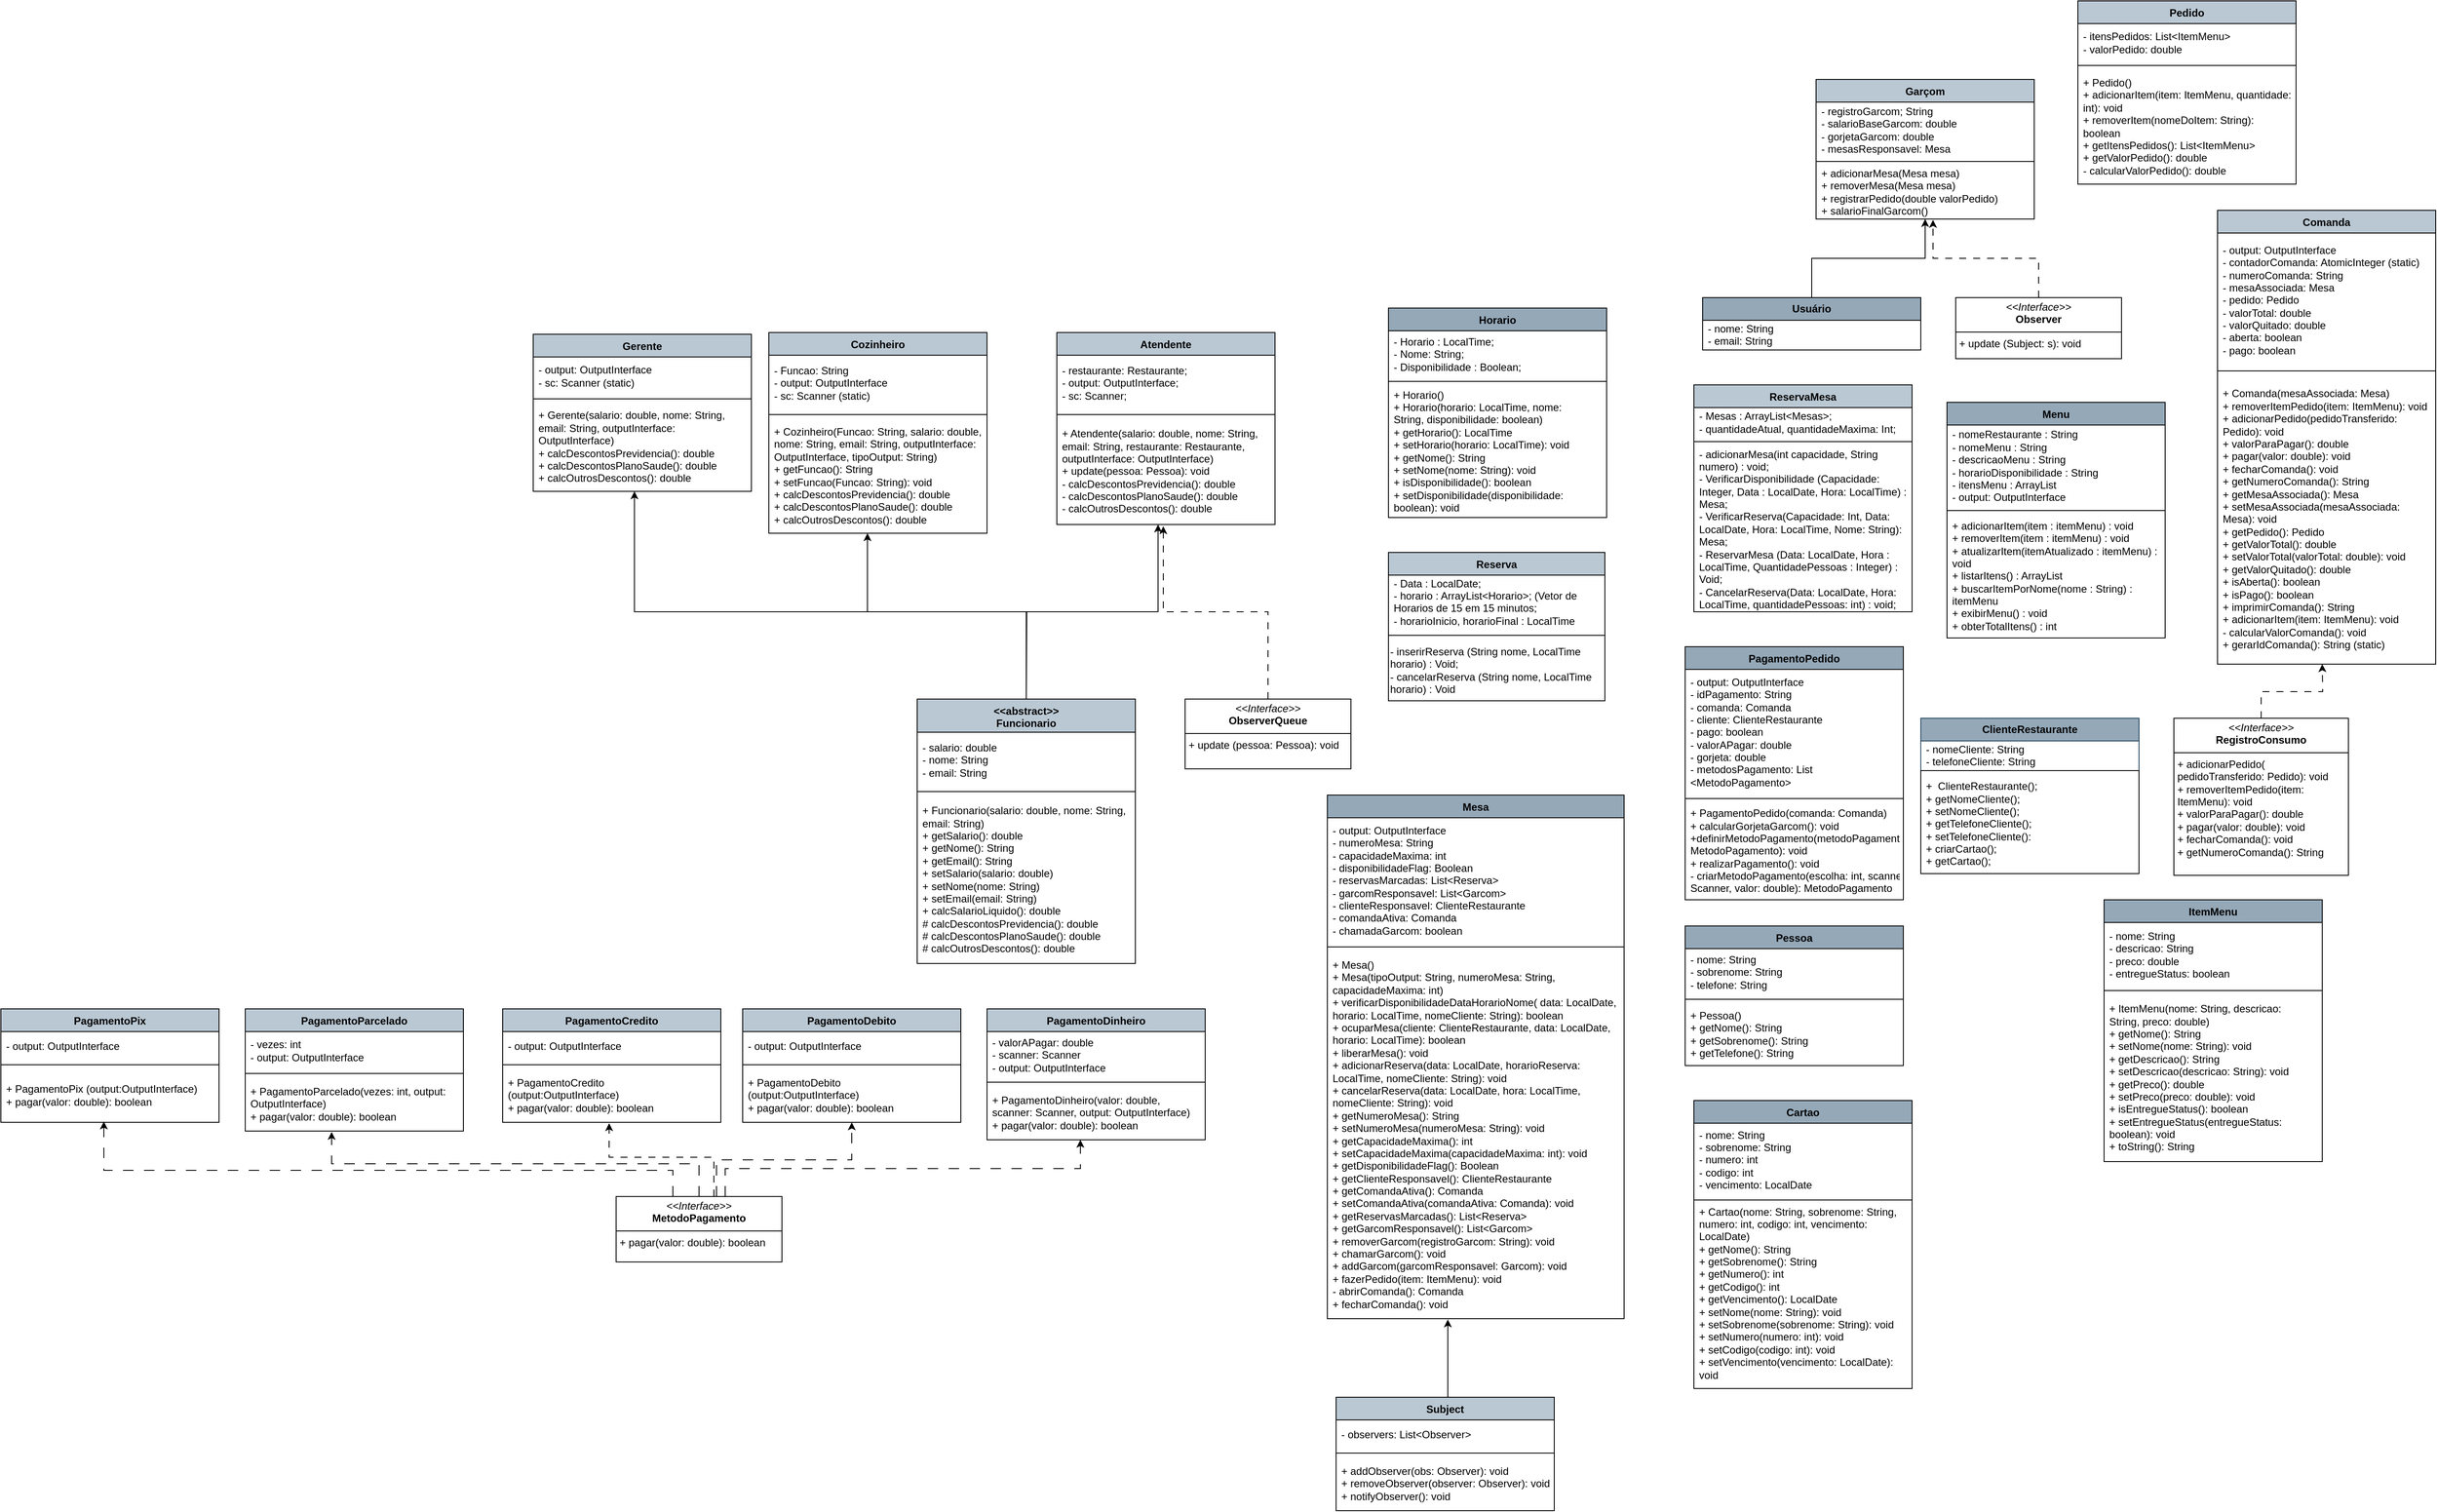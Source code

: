 <mxfile version="24.8.3">
  <diagram name="Página-1" id="UMzBXDggHSwoHHbEA_F-">
    <mxGraphModel dx="4502" dy="1913" grid="1" gridSize="10" guides="1" tooltips="1" connect="1" arrows="1" fold="1" page="1" pageScale="1" pageWidth="827" pageHeight="1169" math="0" shadow="0">
      <root>
        <mxCell id="0" />
        <mxCell id="1" parent="0" />
        <mxCell id="Xi8M5J_qFJPJecMSVVCh-1" value="&lt;b&gt;ClienteRestaurante&lt;/b&gt;" style="swimlane;fontStyle=0;childLayout=stackLayout;horizontal=1;startSize=26;fillColor=#94A8B8;horizontalStack=0;resizeParent=1;resizeParentMax=0;resizeLast=0;collapsible=1;marginBottom=0;whiteSpace=wrap;html=1;strokeColor=#23445d;verticalAlign=middle;" parent="1" vertex="1">
          <mxGeometry x="-660" y="-38" width="250" height="60" as="geometry" />
        </mxCell>
        <mxCell id="Xi8M5J_qFJPJecMSVVCh-2" value="- nomeCliente: String&lt;div&gt;- telefoneCliente: String&lt;br&gt;&lt;div&gt;&lt;br&gt;&lt;/div&gt;&lt;/div&gt;" style="text;strokeColor=none;fillColor=none;align=left;verticalAlign=middle;spacingLeft=4;spacingRight=4;overflow=hidden;rotatable=0;points=[[0,0.5],[1,0.5]];portConstraint=eastwest;whiteSpace=wrap;html=1;" parent="Xi8M5J_qFJPJecMSVVCh-1" vertex="1">
          <mxGeometry y="26" width="250" height="34" as="geometry" />
        </mxCell>
        <mxCell id="Xi8M5J_qFJPJecMSVVCh-4" value="&lt;div&gt;&lt;br&gt;&lt;/div&gt;" style="text;strokeColor=default;fillColor=none;align=left;verticalAlign=top;spacingLeft=4;spacingRight=4;overflow=hidden;rotatable=0;points=[[0,0.5],[1,0.5]];portConstraint=eastwest;whiteSpace=wrap;html=1;" parent="1" vertex="1">
          <mxGeometry x="-660" y="22" width="250" height="118" as="geometry" />
        </mxCell>
        <mxCell id="Xi8M5J_qFJPJecMSVVCh-9" value="&lt;div&gt;+&amp;nbsp; ClienteRestaurante();&lt;/div&gt;&lt;div&gt;+ getNomeCliente();&lt;br&gt;&lt;/div&gt;&lt;div&gt;+ setNomeCliente();&lt;br&gt;&lt;/div&gt;&lt;div&gt;+ getTelefoneCliente();&lt;br&gt;&lt;/div&gt;&lt;div&gt;+ setTelefoneCliente():&lt;div&gt;+ criarCartao();&lt;/div&gt;&lt;/div&gt;&lt;div&gt;+ getCartao();&lt;/div&gt;" style="text;strokeColor=none;fillColor=none;align=left;verticalAlign=middle;spacingLeft=4;spacingRight=4;overflow=hidden;rotatable=0;points=[[0,0.5],[1,0.5]];portConstraint=eastwest;whiteSpace=wrap;html=1;" parent="1" vertex="1">
          <mxGeometry x="-660" y="26" width="250" height="114" as="geometry" />
        </mxCell>
        <mxCell id="sDyU43Bn7JAy6TUhjJ2v-19" value="Reserva" style="swimlane;fontStyle=1;align=center;verticalAlign=top;childLayout=stackLayout;horizontal=1;startSize=26;horizontalStack=0;resizeParent=1;resizeParentMax=0;resizeLast=0;collapsible=1;marginBottom=0;whiteSpace=wrap;html=1;fillColor=#BAC8D3;" parent="1" vertex="1">
          <mxGeometry x="-1270" y="-228" width="248" height="170" as="geometry" />
        </mxCell>
        <mxCell id="sDyU43Bn7JAy6TUhjJ2v-20" value="- Data : LocalDate;&lt;div&gt;- horario : ArrayList&amp;lt;Horario&amp;gt;; (Vetor de Horarios de 15 em 15 minutos;&lt;/div&gt;&lt;div&gt;- horarioInicio, horarioFinal : LocalTime&lt;/div&gt;&lt;div&gt;&lt;br&gt;&lt;/div&gt;&lt;div&gt;&lt;br&gt;&lt;/div&gt;" style="text;strokeColor=none;fillColor=none;align=left;verticalAlign=middle;spacingLeft=4;spacingRight=4;overflow=hidden;rotatable=0;points=[[0,0.5],[1,0.5]];portConstraint=eastwest;whiteSpace=wrap;html=1;" parent="sDyU43Bn7JAy6TUhjJ2v-19" vertex="1">
          <mxGeometry y="26" width="248" height="64" as="geometry" />
        </mxCell>
        <mxCell id="sDyU43Bn7JAy6TUhjJ2v-21" value="" style="line;strokeWidth=1;fillColor=none;align=left;verticalAlign=middle;spacingTop=-1;spacingLeft=3;spacingRight=3;rotatable=0;labelPosition=right;points=[];portConstraint=eastwest;strokeColor=inherit;" parent="sDyU43Bn7JAy6TUhjJ2v-19" vertex="1">
          <mxGeometry y="90" width="248" height="10" as="geometry" />
        </mxCell>
        <mxCell id="sDyU43Bn7JAy6TUhjJ2v-22" value="- inserirReserva (String nome,&amp;nbsp;&lt;span style=&quot;background-color: initial;&quot;&gt;LocalTime&lt;/span&gt;&lt;div&gt;&lt;span style=&quot;background-color: initial;&quot;&gt;horario) : Void;&lt;/span&gt;&lt;div&gt;&lt;div&gt;- cancelarReserva (String nome, LocalTime&lt;/div&gt;&lt;div&gt;horario) : Void&lt;/div&gt;&lt;/div&gt;&lt;/div&gt;" style="text;html=1;align=left;verticalAlign=middle;resizable=0;points=[];autosize=1;strokeColor=none;fillColor=none;" parent="sDyU43Bn7JAy6TUhjJ2v-19" vertex="1">
          <mxGeometry y="100" width="248" height="70" as="geometry" />
        </mxCell>
        <mxCell id="sDyU43Bn7JAy6TUhjJ2v-25" value="ReservaMesa" style="swimlane;fontStyle=1;align=center;verticalAlign=top;childLayout=stackLayout;horizontal=1;startSize=26;horizontalStack=0;resizeParent=1;resizeParentMax=0;resizeLast=0;collapsible=1;marginBottom=0;whiteSpace=wrap;html=1;fillColor=#BAC8D3;" parent="1" vertex="1">
          <mxGeometry x="-920" y="-420" width="250" height="260" as="geometry" />
        </mxCell>
        <mxCell id="sDyU43Bn7JAy6TUhjJ2v-26" value="- Mesas : ArrayList&amp;lt;Mesas&amp;gt;;&lt;div&gt;- quantidadeAtual, quantidadeMaxima: Int;&lt;/div&gt;" style="text;strokeColor=none;fillColor=none;align=left;verticalAlign=middle;spacingLeft=4;spacingRight=4;overflow=hidden;rotatable=0;points=[[0,0.5],[1,0.5]];portConstraint=eastwest;whiteSpace=wrap;html=1;spacing=2;" parent="sDyU43Bn7JAy6TUhjJ2v-25" vertex="1">
          <mxGeometry y="26" width="250" height="34" as="geometry" />
        </mxCell>
        <mxCell id="sDyU43Bn7JAy6TUhjJ2v-27" value="" style="line;strokeWidth=1;fillColor=none;align=left;verticalAlign=middle;spacingTop=-1;spacingLeft=3;spacingRight=3;rotatable=0;labelPosition=right;points=[];portConstraint=eastwest;strokeColor=inherit;" parent="sDyU43Bn7JAy6TUhjJ2v-25" vertex="1">
          <mxGeometry y="60" width="250" height="10" as="geometry" />
        </mxCell>
        <mxCell id="sDyU43Bn7JAy6TUhjJ2v-28" value="&lt;div&gt;- adicionarMesa(int capacidade, String numero) : void;&lt;/div&gt;- VerificarDisponibilidade (Capacidade: Integer, Data : LocalDate, Hora: LocalTime) : Mesa;&lt;div&gt;- VerificarReserva(Capacidade: Int, Data: LocalDate, Hora: LocalTime, Nome: String): Mesa;&amp;nbsp;&lt;div&gt;- ReservarMesa (Data: LocalDate, Hora : LocalTime, QuantidadePessoas : Integer) : Void;&lt;/div&gt;&lt;div&gt;- CancelarReserva(Data: LocalDate, Hora: LocalTime, quantidadePessoas: int) : void;&lt;/div&gt;&lt;/div&gt;" style="text;strokeColor=none;fillColor=none;align=left;verticalAlign=middle;spacingLeft=4;spacingRight=4;overflow=hidden;rotatable=0;points=[[0,0.5],[1,0.5]];portConstraint=eastwest;whiteSpace=wrap;html=1;" parent="sDyU43Bn7JAy6TUhjJ2v-25" vertex="1">
          <mxGeometry y="70" width="250" height="190" as="geometry" />
        </mxCell>
        <mxCell id="sDyU43Bn7JAy6TUhjJ2v-43" value="Menu" style="swimlane;fontStyle=1;align=center;verticalAlign=top;childLayout=stackLayout;horizontal=1;startSize=26;horizontalStack=0;resizeParent=1;resizeParentMax=0;resizeLast=0;collapsible=1;marginBottom=0;whiteSpace=wrap;html=1;fillColor=#94A8B8;" parent="1" vertex="1">
          <mxGeometry x="-630" y="-400" width="250" height="270" as="geometry" />
        </mxCell>
        <mxCell id="sDyU43Bn7JAy6TUhjJ2v-44" value="&lt;span style=&quot;background-color: initial;&quot;&gt;- nomeRestaurante : String&lt;/span&gt;&lt;br&gt;&lt;span style=&quot;background-color: initial;&quot;&gt;- nomeMenu : String&lt;/span&gt;&lt;br&gt;&lt;span style=&quot;background-color: initial;&quot;&gt;- descricaoMenu : String&lt;/span&gt;&lt;br&gt;&lt;span style=&quot;background-color: initial;&quot;&gt;- horarioDisponibilidade : String&lt;/span&gt;&lt;br&gt;&lt;span style=&quot;background-color: initial;&quot;&gt;- itensMenu : ArrayList&lt;/span&gt;&lt;div&gt;- output: OutputInterface&lt;span style=&quot;background-color: initial;&quot;&gt;&lt;br&gt;&lt;/span&gt;&lt;/div&gt;" style="text;strokeColor=none;fillColor=none;align=left;verticalAlign=middle;spacingLeft=4;spacingRight=4;overflow=hidden;rotatable=0;points=[[0,0.5],[1,0.5]];portConstraint=eastwest;whiteSpace=wrap;html=1;" parent="sDyU43Bn7JAy6TUhjJ2v-43" vertex="1">
          <mxGeometry y="26" width="250" height="94" as="geometry" />
        </mxCell>
        <mxCell id="sDyU43Bn7JAy6TUhjJ2v-45" value="" style="line;strokeWidth=1;fillColor=none;align=left;verticalAlign=middle;spacingTop=-1;spacingLeft=3;spacingRight=3;rotatable=0;labelPosition=right;points=[];portConstraint=eastwest;strokeColor=inherit;" parent="sDyU43Bn7JAy6TUhjJ2v-43" vertex="1">
          <mxGeometry y="120" width="250" height="8" as="geometry" />
        </mxCell>
        <mxCell id="sDyU43Bn7JAy6TUhjJ2v-46" value="&lt;span style=&quot;background-color: initial;&quot;&gt;+ adicionarItem(item : itemMenu) : void&lt;/span&gt;&lt;br&gt;&lt;span style=&quot;background-color: initial;&quot;&gt;+ removerItem(item : itemMenu) : void&lt;/span&gt;&lt;br&gt;&lt;span style=&quot;background-color: initial;&quot;&gt;+ atualizarItem(itemAtualizado : itemMenu) : void&lt;/span&gt;&lt;br&gt;&lt;span style=&quot;background-color: initial;&quot;&gt;+ listarItens() : ArrayList&lt;/span&gt;&lt;br&gt;&lt;span style=&quot;background-color: initial;&quot;&gt;+ buscarItemPorNome(nome : String) : itemMenu&lt;/span&gt;&lt;br&gt;&lt;span style=&quot;background-color: initial;&quot;&gt;+ exibirMenu() : void&lt;/span&gt;&lt;br&gt;&lt;span style=&quot;background-color: initial;&quot;&gt;+ obterTotalItens() : int&lt;/span&gt;" style="text;strokeColor=none;fillColor=none;align=left;verticalAlign=middle;spacingLeft=4;spacingRight=4;overflow=hidden;rotatable=0;points=[[0,0.5],[1,0.5]];portConstraint=eastwest;whiteSpace=wrap;html=1;" parent="sDyU43Bn7JAy6TUhjJ2v-43" vertex="1">
          <mxGeometry y="128" width="250" height="142" as="geometry" />
        </mxCell>
        <mxCell id="qIvR3Oaw_2R9D5JtV2b--1" value="Atendente" style="swimlane;fontStyle=1;align=center;verticalAlign=top;childLayout=stackLayout;horizontal=1;startSize=26;horizontalStack=0;resizeParent=1;resizeParentMax=0;resizeLast=0;collapsible=1;marginBottom=0;whiteSpace=wrap;html=1;fillColor=#BAC8D3;" vertex="1" parent="1">
          <mxGeometry x="-1650" y="-480" width="250" height="220" as="geometry" />
        </mxCell>
        <mxCell id="qIvR3Oaw_2R9D5JtV2b--2" value="- restaurante: Restaurante;&lt;div&gt;&lt;span style=&quot;background-color: initial;&quot;&gt;- output: OutputInterface;&lt;/span&gt;&lt;/div&gt;&lt;div&gt;&lt;span style=&quot;background-color: initial;&quot;&gt;- sc: Scanner;&lt;/span&gt;&lt;/div&gt;" style="text;strokeColor=none;fillColor=none;align=left;verticalAlign=middle;spacingLeft=4;spacingRight=4;overflow=hidden;rotatable=0;points=[[0,0.5],[1,0.5]];portConstraint=eastwest;whiteSpace=wrap;html=1;" vertex="1" parent="qIvR3Oaw_2R9D5JtV2b--1">
          <mxGeometry y="26" width="250" height="64" as="geometry" />
        </mxCell>
        <mxCell id="qIvR3Oaw_2R9D5JtV2b--3" value="" style="line;strokeWidth=1;fillColor=none;align=left;verticalAlign=middle;spacingTop=-1;spacingLeft=3;spacingRight=3;rotatable=0;labelPosition=right;points=[];portConstraint=eastwest;strokeColor=inherit;" vertex="1" parent="qIvR3Oaw_2R9D5JtV2b--1">
          <mxGeometry y="90" width="250" height="8" as="geometry" />
        </mxCell>
        <mxCell id="qIvR3Oaw_2R9D5JtV2b--4" value="+ Atendente(salario: double,&amp;nbsp;nome: String, email: String,&amp;nbsp;restaurante: Restaurante, outputInterface:&amp;nbsp;OutputInterface)&amp;nbsp;&lt;br&gt;+ update(pessoa: Pessoa): void&amp;nbsp;&lt;div&gt;- calcDescontosPrevidencia():&amp;nbsp;double&amp;nbsp;&lt;/div&gt;&lt;div&gt;- calcDescontosPlanoSaude():&amp;nbsp;double&amp;nbsp;&lt;br&gt;- calcOutrosDescontos():&amp;nbsp;double&amp;nbsp; &amp;nbsp; &amp;nbsp; &amp;nbsp; &amp;nbsp;&amp;nbsp;&lt;/div&gt;" style="text;strokeColor=none;fillColor=none;align=left;verticalAlign=middle;spacingLeft=4;spacingRight=4;overflow=hidden;rotatable=0;points=[[0,0.5],[1,0.5]];portConstraint=eastwest;whiteSpace=wrap;html=1;" vertex="1" parent="qIvR3Oaw_2R9D5JtV2b--1">
          <mxGeometry y="98" width="250" height="122" as="geometry" />
        </mxCell>
        <mxCell id="qIvR3Oaw_2R9D5JtV2b--5" value="&lt;p style=&quot;margin:0px;margin-top:4px;text-align:center;&quot;&gt;&lt;i&gt;&amp;lt;&amp;lt;Interface&amp;gt;&amp;gt;&lt;/i&gt;&lt;br&gt;&lt;b&gt;ObserverQueue&lt;/b&gt;&lt;/p&gt;&lt;hr size=&quot;1&quot; style=&quot;border-style:solid;&quot;&gt;&lt;p style=&quot;margin:0px;margin-left:4px;&quot;&gt;+ update (pessoa: Pessoa): void&lt;br&gt;&lt;/p&gt;" style="verticalAlign=top;align=left;overflow=fill;html=1;whiteSpace=wrap;" vertex="1" parent="1">
          <mxGeometry x="-1503" y="-60" width="190" height="80" as="geometry" />
        </mxCell>
        <mxCell id="qIvR3Oaw_2R9D5JtV2b--6" style="edgeStyle=orthogonalEdgeStyle;rounded=0;orthogonalLoop=1;jettySize=auto;html=1;entryX=0.464;entryY=1;entryDx=0;entryDy=0;entryPerimeter=0;" edge="1" parent="1" target="qIvR3Oaw_2R9D5JtV2b--4">
          <mxGeometry relative="1" as="geometry">
            <mxPoint x="-1685" y="-60" as="sourcePoint" />
          </mxGeometry>
        </mxCell>
        <mxCell id="qIvR3Oaw_2R9D5JtV2b--7" style="edgeStyle=orthogonalEdgeStyle;rounded=0;orthogonalLoop=1;jettySize=auto;html=1;entryX=0.488;entryY=1.016;entryDx=0;entryDy=0;entryPerimeter=0;dashed=1;dashPattern=8 8;" edge="1" parent="1" source="qIvR3Oaw_2R9D5JtV2b--5" target="qIvR3Oaw_2R9D5JtV2b--4">
          <mxGeometry relative="1" as="geometry">
            <Array as="points">
              <mxPoint x="-1408" y="-160" />
              <mxPoint x="-1528" y="-160" />
            </Array>
          </mxGeometry>
        </mxCell>
        <mxCell id="qIvR3Oaw_2R9D5JtV2b--8" value="&amp;lt;&amp;lt;abstract&amp;gt;&amp;gt;&lt;div&gt;Funcionario&lt;/div&gt;" style="swimlane;fontStyle=1;align=center;verticalAlign=top;childLayout=stackLayout;horizontal=1;startSize=38;horizontalStack=0;resizeParent=1;resizeParentMax=0;resizeLast=0;collapsible=1;marginBottom=0;whiteSpace=wrap;html=1;fillColor=#BAC8D3;" vertex="1" parent="1">
          <mxGeometry x="-1810" y="-60" width="250" height="303" as="geometry" />
        </mxCell>
        <mxCell id="qIvR3Oaw_2R9D5JtV2b--9" value="- salario: double&lt;div&gt;- nome: String&amp;nbsp;&lt;/div&gt;&lt;div&gt;- email: String&amp;nbsp; &amp;nbsp;&lt;br&gt;&lt;/div&gt;" style="text;strokeColor=none;fillColor=none;align=left;verticalAlign=middle;spacingLeft=4;spacingRight=4;overflow=hidden;rotatable=0;points=[[0,0.5],[1,0.5]];portConstraint=eastwest;whiteSpace=wrap;html=1;" vertex="1" parent="qIvR3Oaw_2R9D5JtV2b--8">
          <mxGeometry y="38" width="250" height="64" as="geometry" />
        </mxCell>
        <mxCell id="qIvR3Oaw_2R9D5JtV2b--10" value="" style="line;strokeWidth=1;fillColor=none;align=left;verticalAlign=middle;spacingTop=-1;spacingLeft=3;spacingRight=3;rotatable=0;labelPosition=right;points=[];portConstraint=eastwest;strokeColor=inherit;" vertex="1" parent="qIvR3Oaw_2R9D5JtV2b--8">
          <mxGeometry y="102" width="250" height="8" as="geometry" />
        </mxCell>
        <mxCell id="qIvR3Oaw_2R9D5JtV2b--11" value="&lt;div&gt;+ Funcionario(salario: double, nome: String, email: String)&lt;/div&gt;&lt;div&gt;+ getSalario(): double&amp;nbsp;&lt;/div&gt;&lt;div&gt;+ getNome(): String&amp;nbsp;&lt;/div&gt;&lt;div&gt;+ getEmail(): String&amp;nbsp;&lt;/div&gt;&lt;div&gt;+ setSalario(salario: double)&amp;nbsp;&lt;/div&gt;&lt;div&gt;+ setNome(nome: String)&amp;nbsp;&lt;/div&gt;&lt;div&gt;+ setEmail(email: String)&amp;nbsp;&lt;/div&gt;&lt;div&gt;+ calcSalarioLiquido(): double&amp;nbsp;&lt;/div&gt;&lt;div&gt;# calcDescontosPrevidencia():&amp;nbsp;double&amp;nbsp;&lt;/div&gt;&lt;div&gt;# calcDescontosPlanoSaude():&amp;nbsp;double&amp;nbsp;&lt;/div&gt;&lt;div&gt;# calcOutrosDescontos():&amp;nbsp;double&amp;nbsp;&amp;nbsp; &amp;nbsp;&amp;nbsp;&lt;/div&gt;" style="text;strokeColor=none;fillColor=none;align=left;verticalAlign=middle;spacingLeft=4;spacingRight=4;overflow=hidden;rotatable=0;points=[[0,0.5],[1,0.5]];portConstraint=eastwest;whiteSpace=wrap;html=1;" vertex="1" parent="qIvR3Oaw_2R9D5JtV2b--8">
          <mxGeometry y="110" width="250" height="193" as="geometry" />
        </mxCell>
        <mxCell id="qIvR3Oaw_2R9D5JtV2b--12" value="Comanda" style="swimlane;fontStyle=1;align=center;verticalAlign=top;childLayout=stackLayout;horizontal=1;startSize=26;horizontalStack=0;resizeParent=1;resizeParentMax=0;resizeLast=0;collapsible=1;marginBottom=0;whiteSpace=wrap;html=1;fillColor=#BAC8D3;" vertex="1" parent="1">
          <mxGeometry x="-320" y="-620" width="250" height="520" as="geometry" />
        </mxCell>
        <mxCell id="qIvR3Oaw_2R9D5JtV2b--13" value="- output: OutputInterface&amp;nbsp;&lt;br&gt;- contadorComanda: AtomicInteger (static)&amp;nbsp;&lt;br&gt;- numeroComanda: String&amp;nbsp;&lt;br&gt;- mesaAssociada: Mesa&amp;nbsp;&lt;br&gt;- pedido: Pedido&amp;nbsp;&lt;br&gt;- valorTotal: double&amp;nbsp;&lt;br&gt;- valorQuitado: double&amp;nbsp;&lt;br&gt;- aberta: boolean&amp;nbsp;&lt;br&gt;- pago: boolean&amp;nbsp;&amp;nbsp;" style="text;strokeColor=none;fillColor=none;align=left;verticalAlign=middle;spacingLeft=4;spacingRight=4;overflow=hidden;rotatable=0;points=[[0,0.5],[1,0.5]];portConstraint=eastwest;whiteSpace=wrap;html=1;" vertex="1" parent="qIvR3Oaw_2R9D5JtV2b--12">
          <mxGeometry y="26" width="250" height="154" as="geometry" />
        </mxCell>
        <mxCell id="qIvR3Oaw_2R9D5JtV2b--14" value="" style="line;strokeWidth=1;fillColor=none;align=left;verticalAlign=middle;spacingTop=-1;spacingLeft=3;spacingRight=3;rotatable=0;labelPosition=right;points=[];portConstraint=eastwest;strokeColor=inherit;" vertex="1" parent="qIvR3Oaw_2R9D5JtV2b--12">
          <mxGeometry y="180" width="250" height="8" as="geometry" />
        </mxCell>
        <mxCell id="qIvR3Oaw_2R9D5JtV2b--15" value="+ Comanda(mesaAssociada: Mesa)&amp;nbsp;&lt;br&gt;+ removerItemPedido(item: ItemMenu): void&amp;nbsp;&lt;br&gt;+ adicionarPedido(pedidoTransferido: Pedido): void&amp;nbsp;&lt;div&gt;+ valorParaPagar(): double&amp;nbsp;&lt;br&gt;+ pagar(valor: double): void&amp;nbsp;&lt;br&gt;+ fecharComanda(): void&amp;nbsp;&lt;br&gt;+ getNumeroComanda(): String&amp;nbsp;&lt;br&gt;+ getMesaAssociada(): Mesa&amp;nbsp;&lt;br&gt;+ setMesaAssociada(mesaAssociada: Mesa): void&lt;br&gt;+ getPedido(): Pedido&amp;nbsp;&lt;br&gt;+ getValorTotal(): double&amp;nbsp;&lt;br&gt;+ setValorTotal(valorTotal: double): void&amp;nbsp;&lt;br&gt;+ getValorQuitado(): double&amp;nbsp;&lt;br&gt;+ isAberta(): boolean&amp;nbsp;&lt;br&gt;+ isPago(): boolean&amp;nbsp;&lt;br&gt;+ imprimirComanda(): String&amp;nbsp;&lt;br&gt;+ adicionarItem(item: ItemMenu): void&amp;nbsp;&lt;br&gt;- calcularValorComanda(): void&amp;nbsp;&lt;br&gt;+ gerarIdComanda(): String (static)&amp;nbsp;&amp;nbsp;&lt;span style=&quot;background-color: initial;&quot;&gt;&amp;nbsp; &amp;nbsp; &amp;nbsp; &amp;nbsp; &amp;nbsp;&amp;nbsp;&lt;/span&gt;&lt;/div&gt;" style="text;strokeColor=none;fillColor=none;align=left;verticalAlign=middle;spacingLeft=4;spacingRight=4;overflow=hidden;rotatable=0;points=[[0,0.5],[1,0.5]];portConstraint=eastwest;whiteSpace=wrap;html=1;" vertex="1" parent="qIvR3Oaw_2R9D5JtV2b--12">
          <mxGeometry y="188" width="250" height="332" as="geometry" />
        </mxCell>
        <mxCell id="qIvR3Oaw_2R9D5JtV2b--16" style="edgeStyle=orthogonalEdgeStyle;rounded=0;orthogonalLoop=1;jettySize=auto;html=1;entryX=0.488;entryY=1.016;entryDx=0;entryDy=0;entryPerimeter=0;dashed=1;dashPattern=8 8;" edge="1" parent="1" source="qIvR3Oaw_2R9D5JtV2b--17">
          <mxGeometry relative="1" as="geometry">
            <Array as="points" />
            <mxPoint x="-80" y="98" as="sourcePoint" />
            <mxPoint x="-200" y="-100" as="targetPoint" />
          </mxGeometry>
        </mxCell>
        <mxCell id="qIvR3Oaw_2R9D5JtV2b--18" value="Cozinheiro" style="swimlane;fontStyle=1;align=center;verticalAlign=top;childLayout=stackLayout;horizontal=1;startSize=26;horizontalStack=0;resizeParent=1;resizeParentMax=0;resizeLast=0;collapsible=1;marginBottom=0;whiteSpace=wrap;html=1;fillColor=#BAC8D3;" vertex="1" parent="1">
          <mxGeometry x="-1980" y="-480" width="250" height="230" as="geometry" />
        </mxCell>
        <mxCell id="qIvR3Oaw_2R9D5JtV2b--19" value="- Funcao: String&lt;div&gt;- output: OutputInterface&amp;nbsp;&lt;/div&gt;&lt;div&gt;- sc: Scanner (static)&amp;nbsp;&amp;nbsp;&lt;br&gt;&lt;/div&gt;" style="text;strokeColor=none;fillColor=none;align=left;verticalAlign=middle;spacingLeft=4;spacingRight=4;overflow=hidden;rotatable=0;points=[[0,0.5],[1,0.5]];portConstraint=eastwest;whiteSpace=wrap;html=1;" vertex="1" parent="qIvR3Oaw_2R9D5JtV2b--18">
          <mxGeometry y="26" width="250" height="64" as="geometry" />
        </mxCell>
        <mxCell id="qIvR3Oaw_2R9D5JtV2b--20" value="" style="line;strokeWidth=1;fillColor=none;align=left;verticalAlign=middle;spacingTop=-1;spacingLeft=3;spacingRight=3;rotatable=0;labelPosition=right;points=[];portConstraint=eastwest;strokeColor=inherit;" vertex="1" parent="qIvR3Oaw_2R9D5JtV2b--18">
          <mxGeometry y="90" width="250" height="8" as="geometry" />
        </mxCell>
        <mxCell id="qIvR3Oaw_2R9D5JtV2b--21" value="&lt;div&gt;+ Cozinheiro(Funcao: String, salario: double, nome: String, email: String, outputInterface: OutputInterface, tipoOutput: String)&lt;/div&gt;&lt;div&gt;+ getFuncao(): String&lt;/div&gt;&lt;div&gt;+ setFuncao(Funcao: String): void&amp;nbsp;&lt;/div&gt;&lt;div&gt;+ calcDescontosPrevidencia(): double&lt;/div&gt;&lt;div&gt;+ calcDescontosPlanoSaude(): double&lt;br&gt;+ calcOutrosDescontos(): double&amp;nbsp;&amp;nbsp; &amp;nbsp; &amp;nbsp; &amp;nbsp; &amp;nbsp;&amp;nbsp;&lt;/div&gt;" style="text;strokeColor=none;fillColor=none;align=left;verticalAlign=middle;spacingLeft=4;spacingRight=4;overflow=hidden;rotatable=0;points=[[0,0.5],[1,0.5]];portConstraint=eastwest;whiteSpace=wrap;html=1;" vertex="1" parent="qIvR3Oaw_2R9D5JtV2b--18">
          <mxGeometry y="98" width="250" height="132" as="geometry" />
        </mxCell>
        <mxCell id="qIvR3Oaw_2R9D5JtV2b--22" style="edgeStyle=orthogonalEdgeStyle;rounded=0;orthogonalLoop=1;jettySize=auto;html=1;exitX=0.5;exitY=0;exitDx=0;exitDy=0;entryX=0.452;entryY=1;entryDx=0;entryDy=0;entryPerimeter=0;" edge="1" parent="1" source="qIvR3Oaw_2R9D5JtV2b--8" target="qIvR3Oaw_2R9D5JtV2b--21">
          <mxGeometry relative="1" as="geometry">
            <Array as="points">
              <mxPoint x="-1685" y="-160" />
              <mxPoint x="-1867" y="-160" />
            </Array>
          </mxGeometry>
        </mxCell>
        <mxCell id="qIvR3Oaw_2R9D5JtV2b--23" value="Garçom" style="swimlane;fontStyle=1;align=center;verticalAlign=top;childLayout=stackLayout;horizontal=1;startSize=26;horizontalStack=0;resizeParent=1;resizeParentMax=0;resizeLast=0;collapsible=1;marginBottom=0;whiteSpace=wrap;html=1;fillColor=#BAC8D3;" vertex="1" parent="1">
          <mxGeometry x="-780" y="-770" width="250" height="160" as="geometry" />
        </mxCell>
        <mxCell id="qIvR3Oaw_2R9D5JtV2b--24" value="- registroGarcom; String&lt;div&gt;- salarioBaseGarcom: double&lt;/div&gt;&lt;div&gt;- gorjetaGarcom: double&amp;nbsp;&lt;/div&gt;&lt;div&gt;- mesasResponsavel: Mesa&lt;/div&gt;" style="text;strokeColor=none;fillColor=none;align=left;verticalAlign=middle;spacingLeft=4;spacingRight=4;overflow=hidden;rotatable=0;points=[[0,0.5],[1,0.5]];portConstraint=eastwest;whiteSpace=wrap;html=1;" vertex="1" parent="qIvR3Oaw_2R9D5JtV2b--23">
          <mxGeometry y="26" width="250" height="64" as="geometry" />
        </mxCell>
        <mxCell id="qIvR3Oaw_2R9D5JtV2b--25" value="" style="line;strokeWidth=1;fillColor=none;align=left;verticalAlign=middle;spacingTop=-1;spacingLeft=3;spacingRight=3;rotatable=0;labelPosition=right;points=[];portConstraint=eastwest;strokeColor=inherit;" vertex="1" parent="qIvR3Oaw_2R9D5JtV2b--23">
          <mxGeometry y="90" width="250" height="8" as="geometry" />
        </mxCell>
        <mxCell id="qIvR3Oaw_2R9D5JtV2b--26" value="+ adicionarMesa(Mesa mesa)&lt;div&gt;+ removerMesa(Mesa mesa)&lt;/div&gt;&lt;div&gt;+ registrarPedido(double valorPedido)&lt;/div&gt;&lt;div&gt;+ salarioFinalGarcom()&lt;/div&gt;" style="text;strokeColor=none;fillColor=none;align=left;verticalAlign=middle;spacingLeft=4;spacingRight=4;overflow=hidden;rotatable=0;points=[[0,0.5],[1,0.5]];portConstraint=eastwest;whiteSpace=wrap;html=1;" vertex="1" parent="qIvR3Oaw_2R9D5JtV2b--23">
          <mxGeometry y="98" width="250" height="62" as="geometry" />
        </mxCell>
        <mxCell id="qIvR3Oaw_2R9D5JtV2b--27" value="Usuário" style="swimlane;fontStyle=1;align=center;verticalAlign=middle;childLayout=stackLayout;horizontal=1;startSize=26;horizontalStack=0;resizeParent=1;resizeParentMax=0;resizeLast=0;collapsible=1;marginBottom=0;whiteSpace=wrap;html=1;fillColor=#94A8B8;" vertex="1" parent="1">
          <mxGeometry x="-910" y="-520" width="250" height="60" as="geometry" />
        </mxCell>
        <mxCell id="qIvR3Oaw_2R9D5JtV2b--28" value="- nome: String&lt;div&gt;- email: String&lt;/div&gt;&lt;div&gt;&lt;br&gt;&lt;/div&gt;" style="text;strokeColor=none;fillColor=none;align=left;verticalAlign=middle;spacingLeft=4;spacingRight=4;overflow=hidden;rotatable=0;points=[[0,0.5],[1,0.5]];portConstraint=eastwest;whiteSpace=wrap;html=1;" vertex="1" parent="qIvR3Oaw_2R9D5JtV2b--27">
          <mxGeometry y="26" width="250" height="34" as="geometry" />
        </mxCell>
        <mxCell id="qIvR3Oaw_2R9D5JtV2b--29" style="edgeStyle=orthogonalEdgeStyle;rounded=0;orthogonalLoop=1;jettySize=auto;html=1;exitX=0.5;exitY=0;exitDx=0;exitDy=0;entryX=0.5;entryY=1;entryDx=0;entryDy=0;entryPerimeter=0;" edge="1" parent="1" source="qIvR3Oaw_2R9D5JtV2b--27" target="qIvR3Oaw_2R9D5JtV2b--26">
          <mxGeometry relative="1" as="geometry" />
        </mxCell>
        <mxCell id="qIvR3Oaw_2R9D5JtV2b--30" value="&lt;p style=&quot;margin:0px;margin-top:4px;text-align:center;&quot;&gt;&lt;i&gt;&amp;lt;&amp;lt;Interface&amp;gt;&amp;gt;&lt;/i&gt;&lt;br&gt;&lt;b&gt;Observer&lt;/b&gt;&lt;/p&gt;&lt;hr size=&quot;1&quot; style=&quot;border-style:solid;&quot;&gt;&lt;p style=&quot;margin:0px;margin-left:4px;&quot;&gt;+ update (Subject: s): void&lt;br&gt;&lt;/p&gt;" style="verticalAlign=top;align=left;overflow=fill;html=1;whiteSpace=wrap;" vertex="1" parent="1">
          <mxGeometry x="-620" y="-520" width="190" height="70" as="geometry" />
        </mxCell>
        <mxCell id="qIvR3Oaw_2R9D5JtV2b--31" style="edgeStyle=orthogonalEdgeStyle;rounded=0;orthogonalLoop=1;jettySize=auto;html=1;exitX=0.5;exitY=0;exitDx=0;exitDy=0;entryX=0.536;entryY=1.016;entryDx=0;entryDy=0;entryPerimeter=0;dashed=1;dashPattern=8 8;" edge="1" parent="1" source="qIvR3Oaw_2R9D5JtV2b--30" target="qIvR3Oaw_2R9D5JtV2b--26">
          <mxGeometry relative="1" as="geometry" />
        </mxCell>
        <mxCell id="qIvR3Oaw_2R9D5JtV2b--32" value="Gerente" style="swimlane;fontStyle=1;align=center;verticalAlign=top;childLayout=stackLayout;horizontal=1;startSize=26;horizontalStack=0;resizeParent=1;resizeParentMax=0;resizeLast=0;collapsible=1;marginBottom=0;whiteSpace=wrap;html=1;fillColor=#BAC8D3;" vertex="1" parent="1">
          <mxGeometry x="-2250" y="-478" width="250" height="180" as="geometry" />
        </mxCell>
        <mxCell id="qIvR3Oaw_2R9D5JtV2b--33" value="&lt;div&gt;- output: OutputInterface&amp;nbsp;&lt;/div&gt;&lt;div&gt;- sc: Scanner (static)&amp;nbsp;&amp;nbsp;&lt;br&gt;&lt;/div&gt;" style="text;strokeColor=none;fillColor=none;align=left;verticalAlign=middle;spacingLeft=4;spacingRight=4;overflow=hidden;rotatable=0;points=[[0,0.5],[1,0.5]];portConstraint=eastwest;whiteSpace=wrap;html=1;" vertex="1" parent="qIvR3Oaw_2R9D5JtV2b--32">
          <mxGeometry y="26" width="250" height="44" as="geometry" />
        </mxCell>
        <mxCell id="qIvR3Oaw_2R9D5JtV2b--34" value="" style="line;strokeWidth=1;fillColor=none;align=left;verticalAlign=middle;spacingTop=-1;spacingLeft=3;spacingRight=3;rotatable=0;labelPosition=right;points=[];portConstraint=eastwest;strokeColor=inherit;" vertex="1" parent="qIvR3Oaw_2R9D5JtV2b--32">
          <mxGeometry y="70" width="250" height="8" as="geometry" />
        </mxCell>
        <mxCell id="qIvR3Oaw_2R9D5JtV2b--35" value="&lt;div&gt;&lt;span style=&quot;background-color: initial;&quot;&gt;+ Gerente(salario: double, nome: String, email: String, outputInterface: OutputInterface)&lt;/span&gt;&lt;/div&gt;&lt;div&gt;&lt;span style=&quot;background-color: initial;&quot;&gt;+ calcDescontosPrevidencia(): double&amp;nbsp;&lt;/span&gt;&lt;/div&gt;&lt;div&gt;&lt;span style=&quot;background-color: initial;&quot;&gt;+ calcDescontosPlanoSaude(): double&lt;/span&gt;&lt;/div&gt;&lt;div&gt;&lt;span style=&quot;background-color: initial;&quot;&gt;+ calcOutrosDescontos(): double&lt;/span&gt;&lt;span style=&quot;background-color: initial;&quot;&gt;&amp;nbsp; &amp;nbsp; &amp;nbsp; &amp;nbsp; &amp;nbsp;&amp;nbsp;&lt;/span&gt;&lt;br&gt;&lt;/div&gt;" style="text;strokeColor=none;fillColor=none;align=left;verticalAlign=middle;spacingLeft=4;spacingRight=4;overflow=hidden;rotatable=0;points=[[0,0.5],[1,0.5]];portConstraint=eastwest;whiteSpace=wrap;html=1;" vertex="1" parent="qIvR3Oaw_2R9D5JtV2b--32">
          <mxGeometry y="78" width="250" height="102" as="geometry" />
        </mxCell>
        <mxCell id="qIvR3Oaw_2R9D5JtV2b--36" style="edgeStyle=orthogonalEdgeStyle;rounded=0;orthogonalLoop=1;jettySize=auto;html=1;entryX=0.464;entryY=1;entryDx=0;entryDy=0;entryPerimeter=0;" edge="1" parent="1" source="qIvR3Oaw_2R9D5JtV2b--8" target="qIvR3Oaw_2R9D5JtV2b--35">
          <mxGeometry relative="1" as="geometry">
            <Array as="points">
              <mxPoint x="-1685" y="-160" />
              <mxPoint x="-2134" y="-160" />
            </Array>
          </mxGeometry>
        </mxCell>
        <mxCell id="qIvR3Oaw_2R9D5JtV2b--37" value="ItemMenu" style="swimlane;fontStyle=1;align=center;verticalAlign=top;childLayout=stackLayout;horizontal=1;startSize=26;horizontalStack=0;resizeParent=1;resizeParentMax=0;resizeLast=0;collapsible=1;marginBottom=0;whiteSpace=wrap;html=1;fillColor=#94A8B8;" vertex="1" parent="1">
          <mxGeometry x="-450" y="170" width="250" height="300" as="geometry" />
        </mxCell>
        <mxCell id="qIvR3Oaw_2R9D5JtV2b--38" value="- nome: String&lt;div&gt;- descricao: String&lt;/div&gt;&lt;div&gt;- preco: double&lt;/div&gt;&lt;div&gt;- entregueStatus: boolean&amp;nbsp;&lt;br&gt;&lt;/div&gt;" style="text;strokeColor=none;fillColor=none;align=left;verticalAlign=middle;spacingLeft=4;spacingRight=4;overflow=hidden;rotatable=0;points=[[0,0.5],[1,0.5]];portConstraint=eastwest;whiteSpace=wrap;html=1;" vertex="1" parent="qIvR3Oaw_2R9D5JtV2b--37">
          <mxGeometry y="26" width="250" height="74" as="geometry" />
        </mxCell>
        <mxCell id="qIvR3Oaw_2R9D5JtV2b--39" value="" style="line;strokeWidth=1;fillColor=none;align=left;verticalAlign=middle;spacingTop=-1;spacingLeft=3;spacingRight=3;rotatable=0;labelPosition=right;points=[];portConstraint=eastwest;strokeColor=inherit;" vertex="1" parent="qIvR3Oaw_2R9D5JtV2b--37">
          <mxGeometry y="100" width="250" height="8" as="geometry" />
        </mxCell>
        <mxCell id="qIvR3Oaw_2R9D5JtV2b--40" value="+ ItemMenu(nome: String, descricao: String,&amp;nbsp;preco: double)&amp;nbsp;&lt;br&gt;+ getNome(): String&amp;nbsp;&lt;br&gt;+ setNome(nome: String): void&amp;nbsp;&lt;br&gt;+ getDescricao(): String&amp;nbsp;&lt;br&gt;+ setDescricao(descricao: String): void&amp;nbsp;&lt;br&gt;+ getPreco(): double&amp;nbsp;&lt;br&gt;+ setPreco(preco: double): void&amp;nbsp;&lt;br&gt;+ isEntregueStatus(): boolean&amp;nbsp;&lt;br&gt;+ setEntregueStatus(entregueStatus: boolean):&amp;nbsp;void&amp;nbsp;&lt;br&gt;+ toString(): String" style="text;strokeColor=none;fillColor=none;align=left;verticalAlign=middle;spacingLeft=4;spacingRight=4;overflow=hidden;rotatable=0;points=[[0,0.5],[1,0.5]];portConstraint=eastwest;whiteSpace=wrap;html=1;" vertex="1" parent="qIvR3Oaw_2R9D5JtV2b--37">
          <mxGeometry y="108" width="250" height="192" as="geometry" />
        </mxCell>
        <mxCell id="qIvR3Oaw_2R9D5JtV2b--17" value="&lt;p style=&quot;margin:0px;margin-top:4px;text-align:center;&quot;&gt;&lt;i&gt;&amp;lt;&amp;lt;Interface&amp;gt;&amp;gt;&lt;/i&gt;&lt;br&gt;&lt;b&gt;RegistroConsumo&lt;/b&gt;&lt;/p&gt;&lt;hr size=&quot;1&quot; style=&quot;border-style:solid;&quot;&gt;&lt;p style=&quot;margin:0px;margin-left:4px;&quot;&gt;+ adicionarPedido( pedidoTransferido: Pedido): void&amp;nbsp;&lt;br&gt;+ removerItemPedido(item: ItemMenu): void&lt;/p&gt;&lt;p style=&quot;margin:0px;margin-left:4px;&quot;&gt;+ valorParaPagar(): double&lt;br&gt;+ pagar(valor: double): void&lt;br&gt;+ fecharComanda(): void&amp;nbsp;&lt;br&gt;+ getNumeroComanda(): String&lt;br&gt;&lt;/p&gt;" style="verticalAlign=top;align=left;overflow=fill;html=1;whiteSpace=wrap;" vertex="1" parent="1">
          <mxGeometry x="-370" y="-38" width="200" height="180" as="geometry" />
        </mxCell>
        <mxCell id="qIvR3Oaw_2R9D5JtV2b--42" value="Mesa" style="swimlane;fontStyle=1;align=center;verticalAlign=top;childLayout=stackLayout;horizontal=1;startSize=26;horizontalStack=0;resizeParent=1;resizeParentMax=0;resizeLast=0;collapsible=1;marginBottom=0;whiteSpace=wrap;html=1;fillColor=#94A8B8;" vertex="1" parent="1">
          <mxGeometry x="-1340" y="50" width="340" height="600" as="geometry" />
        </mxCell>
        <mxCell id="qIvR3Oaw_2R9D5JtV2b--43" value="&lt;div&gt;- output: OutputInterface&amp;nbsp;&lt;br&gt;- numeroMesa: String&amp;nbsp;&lt;br&gt;- capacidadeMaxima: int&amp;nbsp;&lt;br&gt;- disponibilidadeFlag: Boolean&amp;nbsp;&lt;br&gt;- reservasMarcadas: List&amp;lt;Reserva&amp;gt;&amp;nbsp;&lt;br&gt;- garcomResponsavel: List&amp;lt;Garcom&amp;gt;&amp;nbsp;&lt;br&gt;- clienteResponsavel: ClienteRestaurante&amp;nbsp;&lt;br&gt;- comandaAtiva: Comanda&amp;nbsp;&lt;/div&gt;&lt;div&gt;- chamadaGarcom: boolean&lt;span style=&quot;background-color: initial;&quot;&gt;&lt;br&gt;&lt;/span&gt;&lt;/div&gt;" style="text;strokeColor=none;fillColor=none;align=left;verticalAlign=middle;spacingLeft=4;spacingRight=4;overflow=hidden;rotatable=0;points=[[0,0.5],[1,0.5]];portConstraint=eastwest;whiteSpace=wrap;html=1;" vertex="1" parent="qIvR3Oaw_2R9D5JtV2b--42">
          <mxGeometry y="26" width="340" height="144" as="geometry" />
        </mxCell>
        <mxCell id="qIvR3Oaw_2R9D5JtV2b--44" value="" style="line;strokeWidth=1;fillColor=none;align=left;verticalAlign=middle;spacingTop=-1;spacingLeft=3;spacingRight=3;rotatable=0;labelPosition=right;points=[];portConstraint=eastwest;strokeColor=inherit;" vertex="1" parent="qIvR3Oaw_2R9D5JtV2b--42">
          <mxGeometry y="170" width="340" height="8" as="geometry" />
        </mxCell>
        <mxCell id="qIvR3Oaw_2R9D5JtV2b--45" value="+ Mesa()&amp;nbsp;&lt;br&gt;+ Mesa(tipoOutput: String, numeroMesa: String,&amp;nbsp; capacidadeMaxima: int)&amp;nbsp;&lt;br&gt;+ verificarDisponibilidadeDataHorarioNome(&amp;nbsp;data: LocalDate, horario: LocalTime,&amp;nbsp;nomeCliente: String): boolean&amp;nbsp;&lt;br&gt;+ ocuparMesa(cliente: ClienteRestaurante,&amp;nbsp;data: LocalDate, horario: LocalTime): boolean&lt;div&gt;+ liberarMesa(): void&amp;nbsp;&lt;br&gt;+ adicionarReserva(data: LocalDate,&amp;nbsp;horarioReserva: LocalTime,&amp;nbsp;nomeCliente: String): void&amp;nbsp;&lt;br&gt;+ cancelarReserva(data: LocalDate, hora:&amp;nbsp;LocalTime, nomeCliente: String): void&amp;nbsp;&lt;br&gt;+ getNumeroMesa(): String&amp;nbsp;&lt;br&gt;+ setNumeroMesa(numeroMesa: String): void&amp;nbsp;&lt;br&gt;+ getCapacidadeMaxima(): int&amp;nbsp;&lt;br&gt;+ setCapacidadeMaxima(capacidadeMaxima: int):&amp;nbsp;void&amp;nbsp;&lt;br&gt;+ getDisponibilidadeFlag(): Boolean&amp;nbsp;&lt;br&gt;+ getClienteResponsavel(): ClienteRestaurante&amp;nbsp;&lt;br&gt;+ getComandaAtiva(): Comanda&amp;nbsp;&lt;br&gt;+ setComandaAtiva(comandaAtiva: Comanda): void&amp;nbsp;&lt;br&gt;+ getReservasMarcadas(): List&amp;lt;Reserva&amp;gt;&amp;nbsp;&lt;br&gt;+ getGarcomResponsavel(): List&amp;lt;Garcom&amp;gt;&amp;nbsp;&lt;br&gt;+ removerGarcom(registroGarcom: String): void&amp;nbsp;&lt;br&gt;+ chamarGarcom(): void&amp;nbsp;&lt;br&gt;+ addGarcom(garcomResponsavel: Garcom): void&amp;nbsp;&lt;br&gt;+ fazerPedido(item: ItemMenu): void&amp;nbsp;&lt;br&gt;- abrirComanda(): Comanda&amp;nbsp;&lt;br&gt;+ fecharComanda(): void&lt;/div&gt;" style="text;strokeColor=none;fillColor=none;align=left;verticalAlign=middle;spacingLeft=4;spacingRight=4;overflow=hidden;rotatable=0;points=[[0,0.5],[1,0.5]];portConstraint=eastwest;whiteSpace=wrap;html=1;" vertex="1" parent="qIvR3Oaw_2R9D5JtV2b--42">
          <mxGeometry y="178" width="340" height="422" as="geometry" />
        </mxCell>
        <mxCell id="qIvR3Oaw_2R9D5JtV2b--46" value="Subject" style="swimlane;fontStyle=1;align=center;verticalAlign=top;childLayout=stackLayout;horizontal=1;startSize=26;horizontalStack=0;resizeParent=1;resizeParentMax=0;resizeLast=0;collapsible=1;marginBottom=0;whiteSpace=wrap;html=1;fillColor=#BAC8D3;" vertex="1" parent="1">
          <mxGeometry x="-1330" y="740" width="250" height="130" as="geometry" />
        </mxCell>
        <mxCell id="qIvR3Oaw_2R9D5JtV2b--47" value="- observers: List&amp;lt;Observer&amp;gt;" style="text;strokeColor=none;fillColor=none;align=left;verticalAlign=middle;spacingLeft=4;spacingRight=4;overflow=hidden;rotatable=0;points=[[0,0.5],[1,0.5]];portConstraint=eastwest;whiteSpace=wrap;html=1;" vertex="1" parent="qIvR3Oaw_2R9D5JtV2b--46">
          <mxGeometry y="26" width="250" height="34" as="geometry" />
        </mxCell>
        <mxCell id="qIvR3Oaw_2R9D5JtV2b--48" value="" style="line;strokeWidth=1;fillColor=none;align=left;verticalAlign=middle;spacingTop=-1;spacingLeft=3;spacingRight=3;rotatable=0;labelPosition=right;points=[];portConstraint=eastwest;strokeColor=inherit;" vertex="1" parent="qIvR3Oaw_2R9D5JtV2b--46">
          <mxGeometry y="60" width="250" height="8" as="geometry" />
        </mxCell>
        <mxCell id="qIvR3Oaw_2R9D5JtV2b--49" value="&lt;div&gt;+ addObserver(obs: Observer): void&lt;/div&gt;&lt;div&gt;+ removeObserver(observer: Observer): void + notifyObserver(): void&amp;nbsp; &amp;nbsp; &amp;nbsp; &amp;nbsp; &amp;nbsp;&amp;nbsp;&lt;/div&gt;" style="text;strokeColor=none;fillColor=none;align=left;verticalAlign=middle;spacingLeft=4;spacingRight=4;overflow=hidden;rotatable=0;points=[[0,0.5],[1,0.5]];portConstraint=eastwest;whiteSpace=wrap;html=1;" vertex="1" parent="qIvR3Oaw_2R9D5JtV2b--46">
          <mxGeometry y="68" width="250" height="62" as="geometry" />
        </mxCell>
        <mxCell id="qIvR3Oaw_2R9D5JtV2b--50" style="edgeStyle=orthogonalEdgeStyle;rounded=0;orthogonalLoop=1;jettySize=auto;html=1;exitX=0.5;exitY=0;exitDx=0;exitDy=0;entryX=0.406;entryY=1.002;entryDx=0;entryDy=0;entryPerimeter=0;" edge="1" parent="1" source="qIvR3Oaw_2R9D5JtV2b--46" target="qIvR3Oaw_2R9D5JtV2b--45">
          <mxGeometry relative="1" as="geometry">
            <Array as="points">
              <mxPoint x="-1202" y="740" />
            </Array>
          </mxGeometry>
        </mxCell>
        <mxCell id="qIvR3Oaw_2R9D5JtV2b--51" value="PagamentoPedido" style="swimlane;fontStyle=1;align=center;verticalAlign=top;childLayout=stackLayout;horizontal=1;startSize=26;horizontalStack=0;resizeParent=1;resizeParentMax=0;resizeLast=0;collapsible=1;marginBottom=0;whiteSpace=wrap;html=1;fillColor=#94A8B8;" vertex="1" parent="1">
          <mxGeometry x="-930" y="-120" width="250" height="290" as="geometry" />
        </mxCell>
        <mxCell id="qIvR3Oaw_2R9D5JtV2b--52" value="&lt;div&gt;- output: OutputInterface&amp;nbsp;&lt;br&gt;- idPagamento: String&amp;nbsp;&lt;br&gt;- comanda: Comanda&amp;nbsp;&lt;br&gt;- cliente: ClienteRestaurante&amp;nbsp;&lt;br&gt;- pago: boolean&amp;nbsp;&lt;br&gt;- valorAPagar: double&amp;nbsp;&lt;br&gt;- gorjeta: double&amp;nbsp;&lt;br&gt;- metodosPagamento: List &amp;lt;MetodoPagamento&amp;gt;&lt;br&gt;&lt;/div&gt;" style="text;strokeColor=none;fillColor=none;align=left;verticalAlign=middle;spacingLeft=4;spacingRight=4;overflow=hidden;rotatable=0;points=[[0,0.5],[1,0.5]];portConstraint=eastwest;whiteSpace=wrap;html=1;" vertex="1" parent="qIvR3Oaw_2R9D5JtV2b--51">
          <mxGeometry y="26" width="250" height="144" as="geometry" />
        </mxCell>
        <mxCell id="qIvR3Oaw_2R9D5JtV2b--53" value="" style="line;strokeWidth=1;fillColor=none;align=left;verticalAlign=middle;spacingTop=-1;spacingLeft=3;spacingRight=3;rotatable=0;labelPosition=right;points=[];portConstraint=eastwest;strokeColor=inherit;" vertex="1" parent="qIvR3Oaw_2R9D5JtV2b--51">
          <mxGeometry y="170" width="250" height="8" as="geometry" />
        </mxCell>
        <mxCell id="qIvR3Oaw_2R9D5JtV2b--54" value="+ PagamentoPedido(comanda: Comanda)&lt;br&gt;+ calcularGorjetaGarcom(): void&amp;nbsp;&lt;br&gt;+definirMetodoPagamento(metodoPagamento: MetodoPagamento): void&amp;nbsp;&lt;br&gt;+ realizarPagamento(): void&amp;nbsp;&lt;br&gt;- criarMetodoPagamento(escolha: int, scanner: Scanner, valor: double): MetodoPagamento" style="text;strokeColor=none;fillColor=none;align=left;verticalAlign=middle;spacingLeft=4;spacingRight=4;overflow=hidden;rotatable=0;points=[[0,0.5],[1,0.5]];portConstraint=eastwest;whiteSpace=wrap;html=1;" vertex="1" parent="qIvR3Oaw_2R9D5JtV2b--51">
          <mxGeometry y="178" width="250" height="112" as="geometry" />
        </mxCell>
        <mxCell id="qIvR3Oaw_2R9D5JtV2b--55" value="Pedido" style="swimlane;fontStyle=1;align=center;verticalAlign=top;childLayout=stackLayout;horizontal=1;startSize=26;horizontalStack=0;resizeParent=1;resizeParentMax=0;resizeLast=0;collapsible=1;marginBottom=0;whiteSpace=wrap;html=1;fillColor=#BAC8D3;" vertex="1" parent="1">
          <mxGeometry x="-480" y="-860" width="250" height="210" as="geometry" />
        </mxCell>
        <mxCell id="qIvR3Oaw_2R9D5JtV2b--56" value="- itensPedidos: List&amp;lt;ItemMenu&amp;gt;&lt;div&gt;- valorPedido: double&lt;br&gt;&lt;/div&gt;" style="text;strokeColor=none;fillColor=none;align=left;verticalAlign=middle;spacingLeft=4;spacingRight=4;overflow=hidden;rotatable=0;points=[[0,0.5],[1,0.5]];portConstraint=eastwest;whiteSpace=wrap;html=1;" vertex="1" parent="qIvR3Oaw_2R9D5JtV2b--55">
          <mxGeometry y="26" width="250" height="44" as="geometry" />
        </mxCell>
        <mxCell id="qIvR3Oaw_2R9D5JtV2b--57" value="" style="line;strokeWidth=1;fillColor=none;align=left;verticalAlign=middle;spacingTop=-1;spacingLeft=3;spacingRight=3;rotatable=0;labelPosition=right;points=[];portConstraint=eastwest;strokeColor=inherit;" vertex="1" parent="qIvR3Oaw_2R9D5JtV2b--55">
          <mxGeometry y="70" width="250" height="8" as="geometry" />
        </mxCell>
        <mxCell id="qIvR3Oaw_2R9D5JtV2b--58" value="+ Pedido()&amp;nbsp;&lt;br&gt;+ adicionarItem(item: ItemMenu, quantidade: int): void&amp;nbsp;&lt;br&gt;+ removerItem(nomeDoItem: String): boolean&amp;nbsp;&lt;br&gt;+ getItensPedidos(): List&amp;lt;ItemMenu&amp;gt;&amp;nbsp;&lt;br&gt;+ getValorPedido(): double&amp;nbsp;&lt;br&gt;- calcularValorPedido(): double" style="text;strokeColor=none;fillColor=none;align=left;verticalAlign=middle;spacingLeft=4;spacingRight=4;overflow=hidden;rotatable=0;points=[[0,0.5],[1,0.5]];portConstraint=eastwest;whiteSpace=wrap;html=1;" vertex="1" parent="qIvR3Oaw_2R9D5JtV2b--55">
          <mxGeometry y="78" width="250" height="132" as="geometry" />
        </mxCell>
        <mxCell id="qIvR3Oaw_2R9D5JtV2b--59" value="Pessoa" style="swimlane;fontStyle=1;align=center;verticalAlign=top;childLayout=stackLayout;horizontal=1;startSize=26;horizontalStack=0;resizeParent=1;resizeParentMax=0;resizeLast=0;collapsible=1;marginBottom=0;whiteSpace=wrap;html=1;fillColor=#94A8B8;" vertex="1" parent="1">
          <mxGeometry x="-930" y="200" width="250" height="160" as="geometry" />
        </mxCell>
        <mxCell id="qIvR3Oaw_2R9D5JtV2b--60" value="&lt;div&gt;- nome: String&amp;nbsp;&lt;/div&gt;&lt;div&gt;- sobrenome: String&amp;nbsp;&lt;/div&gt;&lt;div&gt;- telefone: String&lt;br&gt;&lt;/div&gt;" style="text;strokeColor=none;fillColor=none;align=left;verticalAlign=middle;spacingLeft=4;spacingRight=4;overflow=hidden;rotatable=0;points=[[0,0.5],[1,0.5]];portConstraint=eastwest;whiteSpace=wrap;html=1;" vertex="1" parent="qIvR3Oaw_2R9D5JtV2b--59">
          <mxGeometry y="26" width="250" height="54" as="geometry" />
        </mxCell>
        <mxCell id="qIvR3Oaw_2R9D5JtV2b--61" value="" style="line;strokeWidth=1;fillColor=none;align=left;verticalAlign=middle;spacingTop=-1;spacingLeft=3;spacingRight=3;rotatable=0;labelPosition=right;points=[];portConstraint=eastwest;strokeColor=inherit;" vertex="1" parent="qIvR3Oaw_2R9D5JtV2b--59">
          <mxGeometry y="80" width="250" height="8" as="geometry" />
        </mxCell>
        <mxCell id="qIvR3Oaw_2R9D5JtV2b--62" value="+ Pessoa()&amp;nbsp;&lt;div&gt;+ getNome(): String&amp;nbsp;&lt;/div&gt;&lt;div&gt;+ getSobrenome(): String&amp;nbsp;&lt;/div&gt;&lt;div&gt;&lt;span style=&quot;background-color: initial;&quot;&gt;+ getTelefone(): String&lt;/span&gt;&lt;/div&gt;" style="text;strokeColor=none;fillColor=none;align=left;verticalAlign=middle;spacingLeft=4;spacingRight=4;overflow=hidden;rotatable=0;points=[[0,0.5],[1,0.5]];portConstraint=eastwest;whiteSpace=wrap;html=1;" vertex="1" parent="qIvR3Oaw_2R9D5JtV2b--59">
          <mxGeometry y="88" width="250" height="72" as="geometry" />
        </mxCell>
        <mxCell id="qIvR3Oaw_2R9D5JtV2b--65" value="Horario" style="swimlane;fontStyle=1;align=center;verticalAlign=top;childLayout=stackLayout;horizontal=1;startSize=26;horizontalStack=0;resizeParent=1;resizeParentMax=0;resizeLast=0;collapsible=1;marginBottom=0;whiteSpace=wrap;html=1;fillColor=#94A8B8;" vertex="1" parent="1">
          <mxGeometry x="-1270" y="-508" width="250" height="240" as="geometry" />
        </mxCell>
        <mxCell id="qIvR3Oaw_2R9D5JtV2b--66" value="&lt;div&gt;- Horario : LocalTime;&lt;div&gt;- Nome: String;&lt;br&gt;&lt;div&gt;- Disponibilidade : Boolean;&lt;/div&gt;&lt;/div&gt;&lt;/div&gt;" style="text;strokeColor=none;fillColor=none;align=left;verticalAlign=middle;spacingLeft=4;spacingRight=4;overflow=hidden;rotatable=0;points=[[0,0.5],[1,0.5]];portConstraint=eastwest;whiteSpace=wrap;html=1;" vertex="1" parent="qIvR3Oaw_2R9D5JtV2b--65">
          <mxGeometry y="26" width="250" height="54" as="geometry" />
        </mxCell>
        <mxCell id="qIvR3Oaw_2R9D5JtV2b--67" value="" style="line;strokeWidth=1;fillColor=none;align=left;verticalAlign=middle;spacingTop=-1;spacingLeft=3;spacingRight=3;rotatable=0;labelPosition=right;points=[];portConstraint=eastwest;strokeColor=inherit;" vertex="1" parent="qIvR3Oaw_2R9D5JtV2b--65">
          <mxGeometry y="80" width="250" height="8" as="geometry" />
        </mxCell>
        <mxCell id="qIvR3Oaw_2R9D5JtV2b--68" value="+ Horario()&amp;nbsp;&lt;br&gt;+ Horario(horario: LocalTime, nome: String,&amp;nbsp;disponibilidade: boolean)&amp;nbsp;&lt;br&gt;+ getHorario(): LocalTime&amp;nbsp;&lt;br&gt;+ setHorario(horario: LocalTime): void&amp;nbsp;&lt;br&gt;+ getNome(): String&amp;nbsp;&lt;br&gt;+ setNome(nome: String): void&amp;nbsp;&lt;br&gt;+ isDisponibilidade(): boolean&amp;nbsp;&lt;br&gt;+ setDisponibilidade(disponibilidade: boolean): void" style="text;strokeColor=none;fillColor=none;align=left;verticalAlign=middle;spacingLeft=4;spacingRight=4;overflow=hidden;rotatable=0;points=[[0,0.5],[1,0.5]];portConstraint=eastwest;whiteSpace=wrap;html=1;" vertex="1" parent="qIvR3Oaw_2R9D5JtV2b--65">
          <mxGeometry y="88" width="250" height="152" as="geometry" />
        </mxCell>
        <mxCell id="qIvR3Oaw_2R9D5JtV2b--69" value="PagamentoCredito" style="swimlane;fontStyle=1;align=center;verticalAlign=top;childLayout=stackLayout;horizontal=1;startSize=26;horizontalStack=0;resizeParent=1;resizeParentMax=0;resizeLast=0;collapsible=1;marginBottom=0;whiteSpace=wrap;html=1;fillColor=#BAC8D3;" vertex="1" parent="1">
          <mxGeometry x="-2285" y="295" width="250" height="130" as="geometry" />
        </mxCell>
        <mxCell id="qIvR3Oaw_2R9D5JtV2b--70" value="- output: OutputInterface&amp;nbsp;&amp;nbsp;" style="text;strokeColor=none;fillColor=none;align=left;verticalAlign=middle;spacingLeft=4;spacingRight=4;overflow=hidden;rotatable=0;points=[[0,0.5],[1,0.5]];portConstraint=eastwest;whiteSpace=wrap;html=1;" vertex="1" parent="qIvR3Oaw_2R9D5JtV2b--69">
          <mxGeometry y="26" width="250" height="34" as="geometry" />
        </mxCell>
        <mxCell id="qIvR3Oaw_2R9D5JtV2b--71" value="" style="line;strokeWidth=1;fillColor=none;align=left;verticalAlign=middle;spacingTop=-1;spacingLeft=3;spacingRight=3;rotatable=0;labelPosition=right;points=[];portConstraint=eastwest;strokeColor=inherit;" vertex="1" parent="qIvR3Oaw_2R9D5JtV2b--69">
          <mxGeometry y="60" width="250" height="8" as="geometry" />
        </mxCell>
        <mxCell id="qIvR3Oaw_2R9D5JtV2b--72" value="&lt;div&gt;+ PagamentoCredito (output:OutputInterface)&amp;nbsp;&lt;/div&gt;&lt;div&gt;+ pagar(valor: double): boolean&amp;nbsp; &amp;nbsp; &amp;nbsp; &amp;nbsp; &amp;nbsp;&lt;/div&gt;" style="text;strokeColor=none;fillColor=none;align=left;verticalAlign=middle;spacingLeft=4;spacingRight=4;overflow=hidden;rotatable=0;points=[[0,0.5],[1,0.5]];portConstraint=eastwest;whiteSpace=wrap;html=1;" vertex="1" parent="qIvR3Oaw_2R9D5JtV2b--69">
          <mxGeometry y="68" width="250" height="62" as="geometry" />
        </mxCell>
        <mxCell id="qIvR3Oaw_2R9D5JtV2b--73" value="&lt;p style=&quot;margin:0px;margin-top:4px;text-align:center;&quot;&gt;&lt;i&gt;&amp;lt;&amp;lt;Interface&amp;gt;&amp;gt;&lt;/i&gt;&lt;br&gt;&lt;b&gt;MetodoPagamento&lt;/b&gt;&lt;/p&gt;&lt;hr size=&quot;1&quot; style=&quot;border-style:solid;&quot;&gt;&lt;p style=&quot;margin:0px;margin-left:4px;&quot;&gt;+ pagar(valor: double): boolean &lt;br&gt;&lt;/p&gt;" style="verticalAlign=top;align=left;overflow=fill;html=1;whiteSpace=wrap;" vertex="1" parent="1">
          <mxGeometry x="-2155" y="510" width="190" height="75" as="geometry" />
        </mxCell>
        <mxCell id="qIvR3Oaw_2R9D5JtV2b--74" style="edgeStyle=orthogonalEdgeStyle;rounded=0;orthogonalLoop=1;jettySize=auto;html=1;entryX=0.488;entryY=1.016;entryDx=0;entryDy=0;entryPerimeter=0;dashed=1;dashPattern=8 8;" edge="1" parent="1" source="qIvR3Oaw_2R9D5JtV2b--73" target="qIvR3Oaw_2R9D5JtV2b--72">
          <mxGeometry relative="1" as="geometry">
            <Array as="points">
              <mxPoint x="-2043" y="465" />
              <mxPoint x="-2163" y="465" />
            </Array>
          </mxGeometry>
        </mxCell>
        <mxCell id="qIvR3Oaw_2R9D5JtV2b--75" value="PagamentoDebito" style="swimlane;fontStyle=1;align=center;verticalAlign=top;childLayout=stackLayout;horizontal=1;startSize=26;horizontalStack=0;resizeParent=1;resizeParentMax=0;resizeLast=0;collapsible=1;marginBottom=0;whiteSpace=wrap;html=1;fillColor=#BAC8D3;" vertex="1" parent="1">
          <mxGeometry x="-2010" y="295" width="250" height="130" as="geometry" />
        </mxCell>
        <mxCell id="qIvR3Oaw_2R9D5JtV2b--76" value="- output: OutputInterface&amp;nbsp;&amp;nbsp;" style="text;strokeColor=none;fillColor=none;align=left;verticalAlign=middle;spacingLeft=4;spacingRight=4;overflow=hidden;rotatable=0;points=[[0,0.5],[1,0.5]];portConstraint=eastwest;whiteSpace=wrap;html=1;" vertex="1" parent="qIvR3Oaw_2R9D5JtV2b--75">
          <mxGeometry y="26" width="250" height="34" as="geometry" />
        </mxCell>
        <mxCell id="qIvR3Oaw_2R9D5JtV2b--77" value="" style="line;strokeWidth=1;fillColor=none;align=left;verticalAlign=middle;spacingTop=-1;spacingLeft=3;spacingRight=3;rotatable=0;labelPosition=right;points=[];portConstraint=eastwest;strokeColor=inherit;" vertex="1" parent="qIvR3Oaw_2R9D5JtV2b--75">
          <mxGeometry y="60" width="250" height="8" as="geometry" />
        </mxCell>
        <mxCell id="qIvR3Oaw_2R9D5JtV2b--78" value="&lt;div&gt;+ PagamentoDebito (output:OutputInterface)&amp;nbsp;&lt;/div&gt;&lt;div&gt;+ pagar(valor: double): boolean&amp;nbsp; &amp;nbsp; &amp;nbsp; &amp;nbsp; &amp;nbsp;&lt;/div&gt;" style="text;strokeColor=none;fillColor=none;align=left;verticalAlign=middle;spacingLeft=4;spacingRight=4;overflow=hidden;rotatable=0;points=[[0,0.5],[1,0.5]];portConstraint=eastwest;whiteSpace=wrap;html=1;" vertex="1" parent="qIvR3Oaw_2R9D5JtV2b--75">
          <mxGeometry y="68" width="250" height="62" as="geometry" />
        </mxCell>
        <mxCell id="qIvR3Oaw_2R9D5JtV2b--79" style="edgeStyle=orthogonalEdgeStyle;rounded=0;orthogonalLoop=1;jettySize=auto;html=1;entryX=0.5;entryY=1;entryDx=0;entryDy=0;entryPerimeter=0;dashed=1;dashPattern=12 12;" edge="1" parent="1" source="qIvR3Oaw_2R9D5JtV2b--73" target="qIvR3Oaw_2R9D5JtV2b--78">
          <mxGeometry relative="1" as="geometry">
            <Array as="points">
              <mxPoint x="-2040" y="468" />
              <mxPoint x="-1885" y="468" />
            </Array>
          </mxGeometry>
        </mxCell>
        <mxCell id="qIvR3Oaw_2R9D5JtV2b--80" value="PagamentoDinheiro" style="swimlane;fontStyle=1;align=center;verticalAlign=top;childLayout=stackLayout;horizontal=1;startSize=26;horizontalStack=0;resizeParent=1;resizeParentMax=0;resizeLast=0;collapsible=1;marginBottom=0;whiteSpace=wrap;html=1;fillColor=#BAC8D3;" vertex="1" parent="1">
          <mxGeometry x="-1730" y="295" width="250" height="150" as="geometry" />
        </mxCell>
        <mxCell id="qIvR3Oaw_2R9D5JtV2b--81" value="- valorAPagar: double&lt;div&gt;- scanner: Scanner&lt;/div&gt;&lt;div&gt;- output: OutputInterface&lt;/div&gt;" style="text;strokeColor=none;fillColor=none;align=left;verticalAlign=middle;spacingLeft=4;spacingRight=4;overflow=hidden;rotatable=0;points=[[0,0.5],[1,0.5]];portConstraint=eastwest;whiteSpace=wrap;html=1;" vertex="1" parent="qIvR3Oaw_2R9D5JtV2b--80">
          <mxGeometry y="26" width="250" height="54" as="geometry" />
        </mxCell>
        <mxCell id="qIvR3Oaw_2R9D5JtV2b--82" value="" style="line;strokeWidth=1;fillColor=none;align=left;verticalAlign=middle;spacingTop=-1;spacingLeft=3;spacingRight=3;rotatable=0;labelPosition=right;points=[];portConstraint=eastwest;strokeColor=inherit;" vertex="1" parent="qIvR3Oaw_2R9D5JtV2b--80">
          <mxGeometry y="80" width="250" height="8" as="geometry" />
        </mxCell>
        <mxCell id="qIvR3Oaw_2R9D5JtV2b--83" value="&lt;div&gt;&lt;span style=&quot;background-color: initial;&quot;&gt;+ PagamentoDinheiro(valor: double, scanner: Scanner, output: OutputInterface)&lt;/span&gt;&lt;/div&gt;&lt;div&gt;&lt;span style=&quot;background-color: initial;&quot;&gt;+ pagar(valor: double): boolean&lt;/span&gt;&lt;span style=&quot;background-color: initial;&quot;&gt;&amp;nbsp; &amp;nbsp; &amp;nbsp; &amp;nbsp;&amp;nbsp;&lt;/span&gt;&lt;br&gt;&lt;/div&gt;" style="text;strokeColor=none;fillColor=none;align=left;verticalAlign=middle;spacingLeft=4;spacingRight=4;overflow=hidden;rotatable=0;points=[[0,0.5],[1,0.5]];portConstraint=eastwest;whiteSpace=wrap;html=1;" vertex="1" parent="qIvR3Oaw_2R9D5JtV2b--80">
          <mxGeometry y="88" width="250" height="62" as="geometry" />
        </mxCell>
        <mxCell id="qIvR3Oaw_2R9D5JtV2b--84" style="edgeStyle=orthogonalEdgeStyle;rounded=0;orthogonalLoop=1;jettySize=auto;html=1;entryX=0.428;entryY=1;entryDx=0;entryDy=0;entryPerimeter=0;dashed=1;dashPattern=12 12;" edge="1" parent="1" source="qIvR3Oaw_2R9D5JtV2b--73" target="qIvR3Oaw_2R9D5JtV2b--83">
          <mxGeometry relative="1" as="geometry">
            <Array as="points">
              <mxPoint x="-2030" y="478" />
              <mxPoint x="-1623" y="478" />
            </Array>
          </mxGeometry>
        </mxCell>
        <mxCell id="qIvR3Oaw_2R9D5JtV2b--85" value="PagamentoParcelado" style="swimlane;fontStyle=1;align=center;verticalAlign=top;childLayout=stackLayout;horizontal=1;startSize=26;horizontalStack=0;resizeParent=1;resizeParentMax=0;resizeLast=0;collapsible=1;marginBottom=0;whiteSpace=wrap;html=1;fillColor=#BAC8D3;" vertex="1" parent="1">
          <mxGeometry x="-2580" y="295" width="250" height="140" as="geometry" />
        </mxCell>
        <mxCell id="qIvR3Oaw_2R9D5JtV2b--86" value="- vezes: int&lt;div&gt;- output: OutputInterface &lt;/div&gt;" style="text;strokeColor=none;fillColor=none;align=left;verticalAlign=middle;spacingLeft=4;spacingRight=4;overflow=hidden;rotatable=0;points=[[0,0.5],[1,0.5]];portConstraint=eastwest;whiteSpace=wrap;html=1;" vertex="1" parent="qIvR3Oaw_2R9D5JtV2b--85">
          <mxGeometry y="26" width="250" height="44" as="geometry" />
        </mxCell>
        <mxCell id="qIvR3Oaw_2R9D5JtV2b--87" value="" style="line;strokeWidth=1;fillColor=none;align=left;verticalAlign=middle;spacingTop=-1;spacingLeft=3;spacingRight=3;rotatable=0;labelPosition=right;points=[];portConstraint=eastwest;strokeColor=inherit;" vertex="1" parent="qIvR3Oaw_2R9D5JtV2b--85">
          <mxGeometry y="70" width="250" height="8" as="geometry" />
        </mxCell>
        <mxCell id="qIvR3Oaw_2R9D5JtV2b--88" value="&lt;div&gt;&lt;span style=&quot;background-color: initial;&quot;&gt;+ PagamentoParcelado(vezes: int, output: OutputInterface)&lt;/span&gt;&lt;/div&gt;&lt;div&gt;&lt;span style=&quot;background-color: initial;&quot;&gt;+ pagar(valor: double): boolean&lt;/span&gt;&lt;span style=&quot;background-color: initial;&quot;&gt;&amp;nbsp; &amp;nbsp; &amp;nbsp; &amp;nbsp; &amp;nbsp;&lt;/span&gt;&lt;br&gt;&lt;/div&gt;" style="text;strokeColor=none;fillColor=none;align=left;verticalAlign=middle;spacingLeft=4;spacingRight=4;overflow=hidden;rotatable=0;points=[[0,0.5],[1,0.5]];portConstraint=eastwest;whiteSpace=wrap;html=1;" vertex="1" parent="qIvR3Oaw_2R9D5JtV2b--85">
          <mxGeometry y="78" width="250" height="62" as="geometry" />
        </mxCell>
        <mxCell id="qIvR3Oaw_2R9D5JtV2b--89" style="edgeStyle=orthogonalEdgeStyle;rounded=0;orthogonalLoop=1;jettySize=auto;html=1;exitX=0.5;exitY=0;exitDx=0;exitDy=0;entryX=0.396;entryY=1.016;entryDx=0;entryDy=0;entryPerimeter=0;dashed=1;dashPattern=12 12;" edge="1" parent="1" source="qIvR3Oaw_2R9D5JtV2b--73" target="qIvR3Oaw_2R9D5JtV2b--88">
          <mxGeometry relative="1" as="geometry" />
        </mxCell>
        <mxCell id="qIvR3Oaw_2R9D5JtV2b--90" value="PagamentoPix" style="swimlane;fontStyle=1;align=center;verticalAlign=top;childLayout=stackLayout;horizontal=1;startSize=26;horizontalStack=0;resizeParent=1;resizeParentMax=0;resizeLast=0;collapsible=1;marginBottom=0;whiteSpace=wrap;html=1;fillColor=#BAC8D3;" vertex="1" parent="1">
          <mxGeometry x="-2860" y="295" width="250" height="130" as="geometry" />
        </mxCell>
        <mxCell id="qIvR3Oaw_2R9D5JtV2b--91" value="- output: OutputInterface&amp;nbsp;&amp;nbsp;" style="text;strokeColor=none;fillColor=none;align=left;verticalAlign=middle;spacingLeft=4;spacingRight=4;overflow=hidden;rotatable=0;points=[[0,0.5],[1,0.5]];portConstraint=eastwest;whiteSpace=wrap;html=1;" vertex="1" parent="qIvR3Oaw_2R9D5JtV2b--90">
          <mxGeometry y="26" width="250" height="34" as="geometry" />
        </mxCell>
        <mxCell id="qIvR3Oaw_2R9D5JtV2b--92" value="" style="line;strokeWidth=1;fillColor=none;align=left;verticalAlign=middle;spacingTop=-1;spacingLeft=3;spacingRight=3;rotatable=0;labelPosition=right;points=[];portConstraint=eastwest;strokeColor=inherit;" vertex="1" parent="qIvR3Oaw_2R9D5JtV2b--90">
          <mxGeometry y="60" width="250" height="8" as="geometry" />
        </mxCell>
        <mxCell id="qIvR3Oaw_2R9D5JtV2b--93" value="&lt;div&gt;+ PagamentoPix (output:OutputInterface)&amp;nbsp;&lt;/div&gt;&lt;div&gt;+ pagar(valor: double): boolean&amp;nbsp; &amp;nbsp; &amp;nbsp; &amp;nbsp; &amp;nbsp;&lt;/div&gt;" style="text;strokeColor=none;fillColor=none;align=left;verticalAlign=middle;spacingLeft=4;spacingRight=4;overflow=hidden;rotatable=0;points=[[0,0.5],[1,0.5]];portConstraint=eastwest;whiteSpace=wrap;html=1;" vertex="1" parent="qIvR3Oaw_2R9D5JtV2b--90">
          <mxGeometry y="68" width="250" height="62" as="geometry" />
        </mxCell>
        <mxCell id="qIvR3Oaw_2R9D5JtV2b--94" style="edgeStyle=orthogonalEdgeStyle;rounded=0;orthogonalLoop=1;jettySize=auto;html=1;entryX=0.472;entryY=0.984;entryDx=0;entryDy=0;entryPerimeter=0;dashed=1;dashPattern=12 12;" edge="1" parent="1" source="qIvR3Oaw_2R9D5JtV2b--73" target="qIvR3Oaw_2R9D5JtV2b--93">
          <mxGeometry relative="1" as="geometry">
            <Array as="points">
              <mxPoint x="-2090" y="480" />
              <mxPoint x="-2742" y="480" />
            </Array>
          </mxGeometry>
        </mxCell>
        <mxCell id="qIvR3Oaw_2R9D5JtV2b--96" value="Cartao" style="swimlane;fontStyle=1;align=center;verticalAlign=top;childLayout=stackLayout;horizontal=1;startSize=26;horizontalStack=0;resizeParent=1;resizeParentMax=0;resizeLast=0;collapsible=1;marginBottom=0;whiteSpace=wrap;html=1;fillColor=#94A8B8;" vertex="1" parent="1">
          <mxGeometry x="-920" y="400" width="250" height="330" as="geometry" />
        </mxCell>
        <mxCell id="qIvR3Oaw_2R9D5JtV2b--97" value="&lt;div&gt;- nome: String&amp;nbsp;&lt;/div&gt;&lt;div&gt;- sobrenome: String&lt;/div&gt;&lt;div&gt;- numero: int&lt;/div&gt;&lt;div&gt;- codigo: int&lt;/div&gt;&lt;div&gt;- vencimento: LocalDate&lt;br&gt;&lt;/div&gt;" style="text;strokeColor=none;fillColor=none;align=left;verticalAlign=middle;spacingLeft=4;spacingRight=4;overflow=hidden;rotatable=0;points=[[0,0.5],[1,0.5]];portConstraint=eastwest;whiteSpace=wrap;html=1;" vertex="1" parent="qIvR3Oaw_2R9D5JtV2b--96">
          <mxGeometry y="26" width="250" height="84" as="geometry" />
        </mxCell>
        <mxCell id="qIvR3Oaw_2R9D5JtV2b--98" value="" style="line;strokeWidth=1;fillColor=none;align=left;verticalAlign=middle;spacingTop=-1;spacingLeft=3;spacingRight=3;rotatable=0;labelPosition=right;points=[];portConstraint=eastwest;strokeColor=inherit;" vertex="1" parent="qIvR3Oaw_2R9D5JtV2b--96">
          <mxGeometry y="110" width="250" height="8" as="geometry" />
        </mxCell>
        <mxCell id="qIvR3Oaw_2R9D5JtV2b--99" value="+ Cartao(nome: String, sobrenome: String, numero: int,&amp;nbsp;codigo: int, vencimento: LocalDate)&amp;nbsp;&lt;br&gt;+ getNome(): String&amp;nbsp;&lt;br&gt;+ getSobrenome(): String&amp;nbsp;&lt;br&gt;+ getNumero(): int&amp;nbsp;&lt;br&gt;+ getCodigo(): int&amp;nbsp;&lt;br&gt;+ getVencimento(): LocalDate&amp;nbsp;&lt;br&gt;+ setNome(nome: String): void&amp;nbsp;&lt;br&gt;+ setSobrenome(sobrenome: String): void&amp;nbsp;&lt;br&gt;+ setNumero(numero: int): void&amp;nbsp;&lt;br&gt;+ setCodigo(codigo: int): void&amp;nbsp;&lt;br&gt;+ setVencimento(vencimento: LocalDate): void&lt;div&gt;&lt;br&gt;&lt;/div&gt;" style="text;strokeColor=none;fillColor=none;align=left;verticalAlign=middle;spacingLeft=4;spacingRight=4;overflow=hidden;rotatable=0;points=[[0,0.5],[1,0.5]];portConstraint=eastwest;whiteSpace=wrap;html=1;" vertex="1" parent="qIvR3Oaw_2R9D5JtV2b--96">
          <mxGeometry y="118" width="250" height="212" as="geometry" />
        </mxCell>
      </root>
    </mxGraphModel>
  </diagram>
</mxfile>
